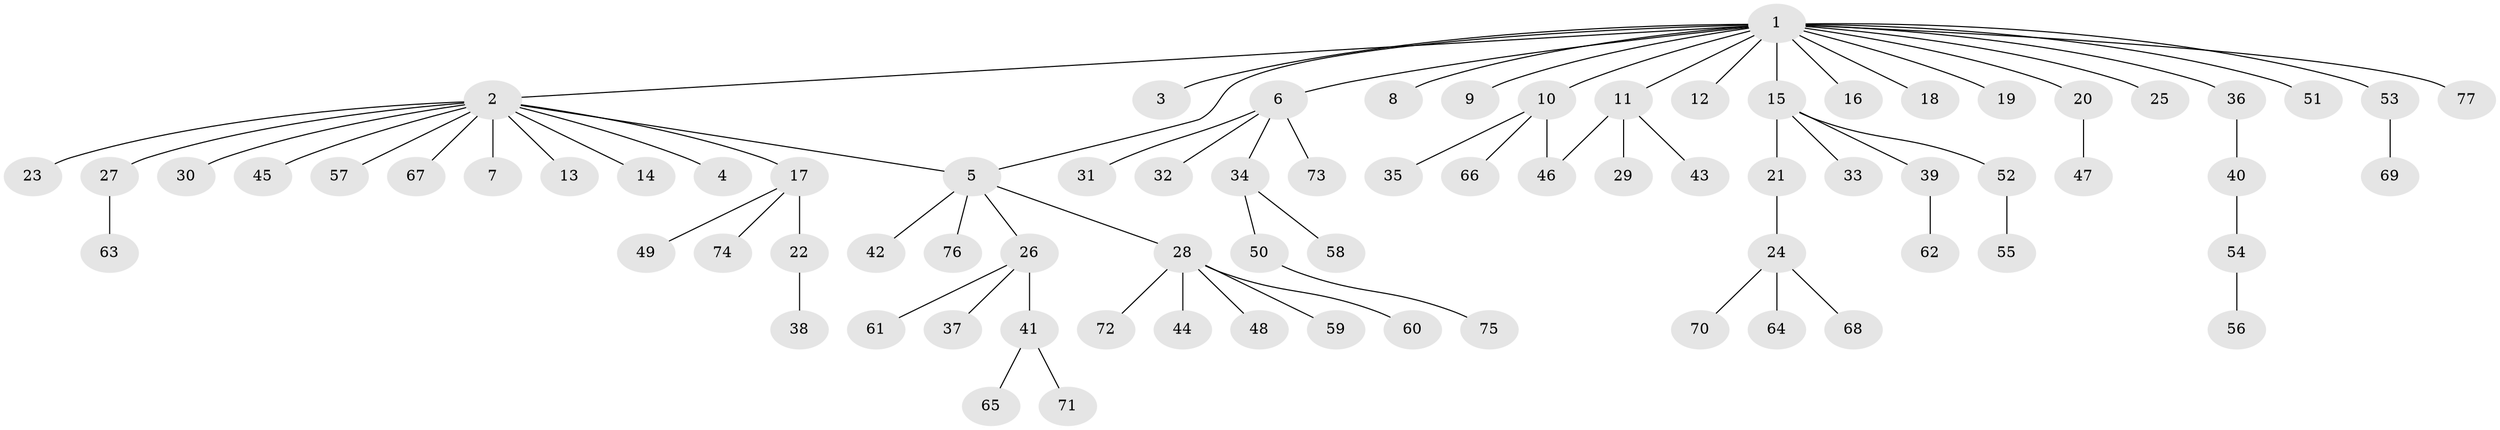 // Generated by graph-tools (version 1.1) at 2025/35/03/09/25 02:35:17]
// undirected, 77 vertices, 78 edges
graph export_dot {
graph [start="1"]
  node [color=gray90,style=filled];
  1;
  2;
  3;
  4;
  5;
  6;
  7;
  8;
  9;
  10;
  11;
  12;
  13;
  14;
  15;
  16;
  17;
  18;
  19;
  20;
  21;
  22;
  23;
  24;
  25;
  26;
  27;
  28;
  29;
  30;
  31;
  32;
  33;
  34;
  35;
  36;
  37;
  38;
  39;
  40;
  41;
  42;
  43;
  44;
  45;
  46;
  47;
  48;
  49;
  50;
  51;
  52;
  53;
  54;
  55;
  56;
  57;
  58;
  59;
  60;
  61;
  62;
  63;
  64;
  65;
  66;
  67;
  68;
  69;
  70;
  71;
  72;
  73;
  74;
  75;
  76;
  77;
  1 -- 2;
  1 -- 3;
  1 -- 5;
  1 -- 6;
  1 -- 8;
  1 -- 9;
  1 -- 10;
  1 -- 11;
  1 -- 12;
  1 -- 15;
  1 -- 16;
  1 -- 18;
  1 -- 19;
  1 -- 20;
  1 -- 25;
  1 -- 36;
  1 -- 51;
  1 -- 53;
  1 -- 77;
  2 -- 4;
  2 -- 5;
  2 -- 7;
  2 -- 13;
  2 -- 14;
  2 -- 17;
  2 -- 23;
  2 -- 27;
  2 -- 30;
  2 -- 45;
  2 -- 57;
  2 -- 67;
  5 -- 26;
  5 -- 28;
  5 -- 42;
  5 -- 76;
  6 -- 31;
  6 -- 32;
  6 -- 34;
  6 -- 73;
  10 -- 35;
  10 -- 46;
  10 -- 66;
  11 -- 29;
  11 -- 43;
  11 -- 46;
  15 -- 21;
  15 -- 33;
  15 -- 39;
  15 -- 52;
  17 -- 22;
  17 -- 49;
  17 -- 74;
  20 -- 47;
  21 -- 24;
  22 -- 38;
  24 -- 64;
  24 -- 68;
  24 -- 70;
  26 -- 37;
  26 -- 41;
  26 -- 61;
  27 -- 63;
  28 -- 44;
  28 -- 48;
  28 -- 59;
  28 -- 60;
  28 -- 72;
  34 -- 50;
  34 -- 58;
  36 -- 40;
  39 -- 62;
  40 -- 54;
  41 -- 65;
  41 -- 71;
  50 -- 75;
  52 -- 55;
  53 -- 69;
  54 -- 56;
}
